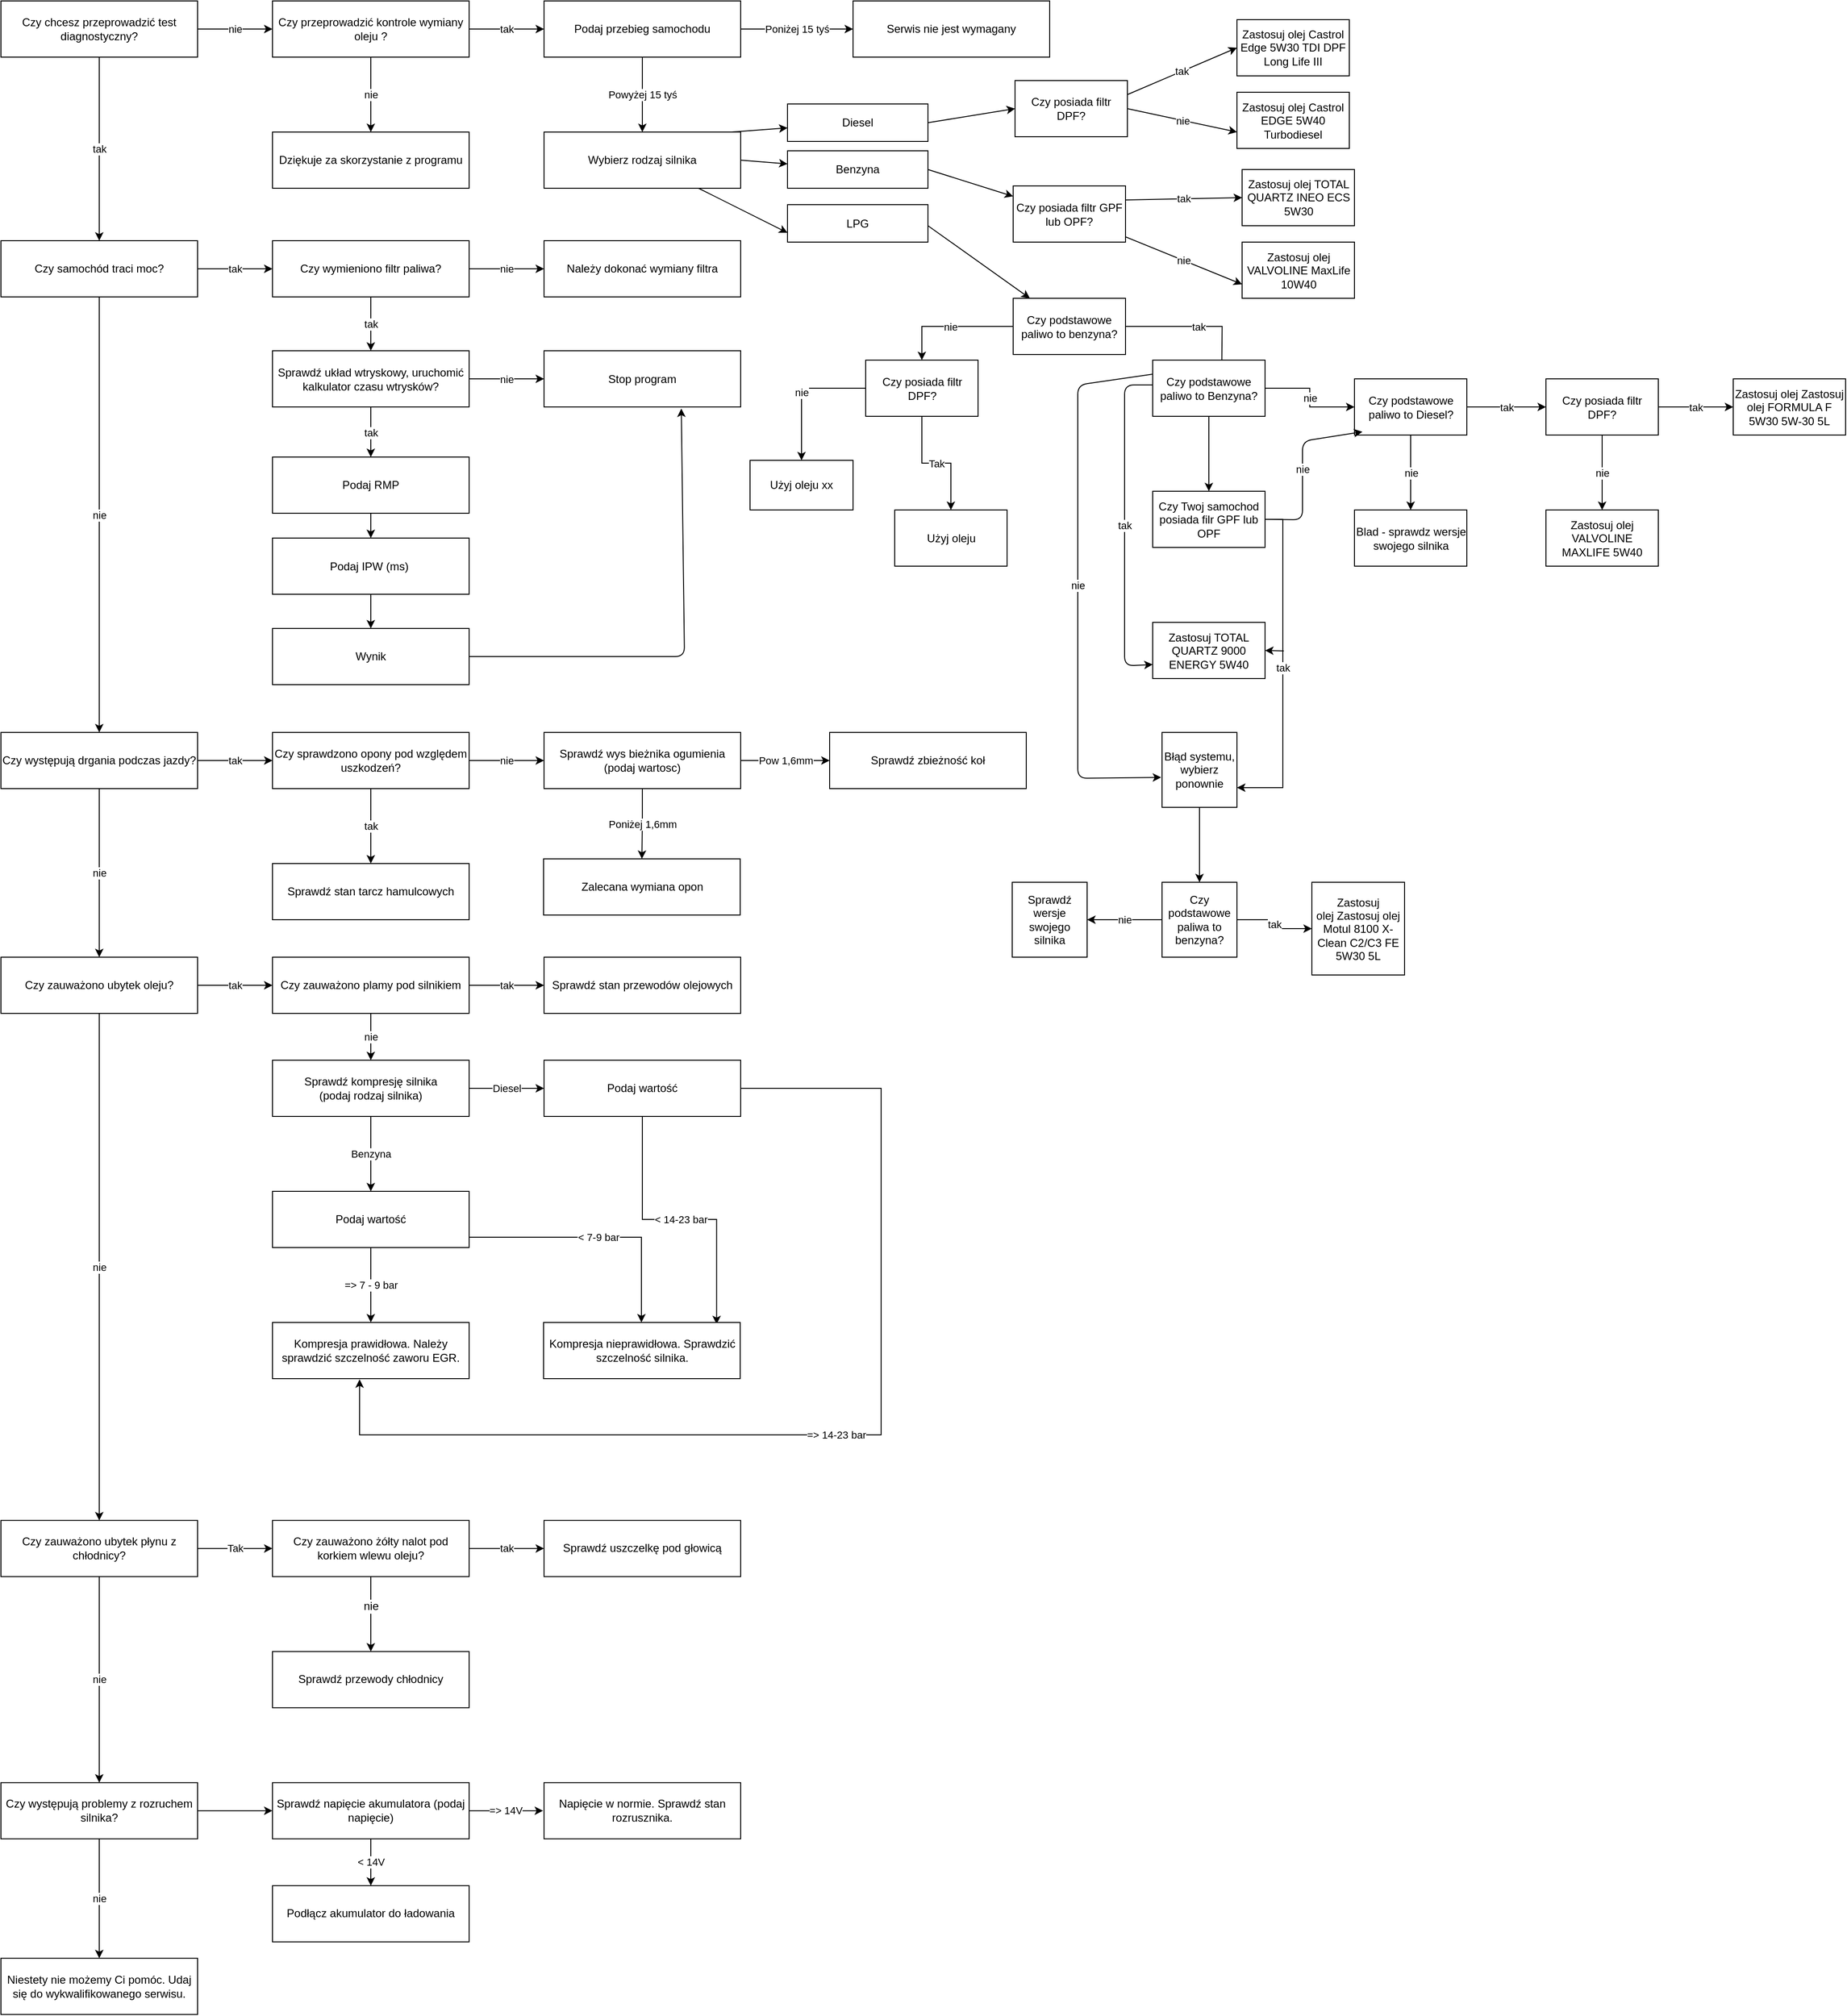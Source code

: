 <mxfile version="10.8.0" type="github"><diagram id="WBon1RvY4XQBwtFLgkG-" name="Page-1"><mxGraphModel dx="3016" dy="2832" grid="1" gridSize="10" guides="1" tooltips="1" connect="1" arrows="1" fold="1" page="1" pageScale="1" pageWidth="827" pageHeight="1169" math="0" shadow="0"><root><mxCell id="0"/><mxCell id="1" parent="0"/><mxCell id="GczL6R97gJoNzZEwzzV0-1" value="nie" style="edgeStyle=orthogonalEdgeStyle;rounded=0;orthogonalLoop=1;jettySize=auto;html=1;" edge="1" parent="1" source="GczL6R97gJoNzZEwzzV0-3" target="GczL6R97gJoNzZEwzzV0-70"><mxGeometry relative="1" as="geometry"/></mxCell><mxCell id="GczL6R97gJoNzZEwzzV0-2" value="tak" style="edgeStyle=orthogonalEdgeStyle;rounded=0;orthogonalLoop=1;jettySize=auto;html=1;" edge="1" parent="1" source="GczL6R97gJoNzZEwzzV0-3" target="GczL6R97gJoNzZEwzzV0-6"><mxGeometry relative="1" as="geometry"/></mxCell><mxCell id="GczL6R97gJoNzZEwzzV0-3" value="Czy chcesz przeprowadzić test diagnostyczny?" style="rounded=0;whiteSpace=wrap;html=1;" vertex="1" parent="1"><mxGeometry x="40" y="40" width="210" height="60" as="geometry"/></mxCell><mxCell id="GczL6R97gJoNzZEwzzV0-4" value="nie" style="edgeStyle=orthogonalEdgeStyle;rounded=0;orthogonalLoop=1;jettySize=auto;html=1;" edge="1" parent="1" source="GczL6R97gJoNzZEwzzV0-6" target="GczL6R97gJoNzZEwzzV0-22"><mxGeometry relative="1" as="geometry"/></mxCell><mxCell id="GczL6R97gJoNzZEwzzV0-5" value="tak" style="edgeStyle=orthogonalEdgeStyle;rounded=0;orthogonalLoop=1;jettySize=auto;html=1;" edge="1" parent="1" source="GczL6R97gJoNzZEwzzV0-6" target="GczL6R97gJoNzZEwzzV0-9"><mxGeometry relative="1" as="geometry"/></mxCell><mxCell id="GczL6R97gJoNzZEwzzV0-6" value="Czy samochód traci moc?" style="rounded=0;whiteSpace=wrap;html=1;" vertex="1" parent="1"><mxGeometry x="40" y="296" width="210" height="60" as="geometry"/></mxCell><mxCell id="GczL6R97gJoNzZEwzzV0-7" value="nie" style="edgeStyle=orthogonalEdgeStyle;rounded=0;orthogonalLoop=1;jettySize=auto;html=1;" edge="1" parent="1" source="GczL6R97gJoNzZEwzzV0-9" target="GczL6R97gJoNzZEwzzV0-19"><mxGeometry relative="1" as="geometry"/></mxCell><mxCell id="GczL6R97gJoNzZEwzzV0-8" value="tak" style="edgeStyle=orthogonalEdgeStyle;rounded=0;orthogonalLoop=1;jettySize=auto;html=1;" edge="1" parent="1" source="GczL6R97gJoNzZEwzzV0-9" target="GczL6R97gJoNzZEwzzV0-12"><mxGeometry relative="1" as="geometry"/></mxCell><mxCell id="GczL6R97gJoNzZEwzzV0-9" value="Czy wymieniono filtr paliwa?" style="rounded=0;whiteSpace=wrap;html=1;" vertex="1" parent="1"><mxGeometry x="330" y="296" width="210" height="60" as="geometry"/></mxCell><mxCell id="GczL6R97gJoNzZEwzzV0-10" value="nie" style="edgeStyle=orthogonalEdgeStyle;rounded=0;orthogonalLoop=1;jettySize=auto;html=1;" edge="1" parent="1" source="GczL6R97gJoNzZEwzzV0-12" target="GczL6R97gJoNzZEwzzV0-18"><mxGeometry relative="1" as="geometry"/></mxCell><mxCell id="GczL6R97gJoNzZEwzzV0-11" value="tak" style="edgeStyle=orthogonalEdgeStyle;rounded=0;orthogonalLoop=1;jettySize=auto;html=1;" edge="1" parent="1" source="GczL6R97gJoNzZEwzzV0-12" target="GczL6R97gJoNzZEwzzV0-14"><mxGeometry relative="1" as="geometry"/></mxCell><mxCell id="GczL6R97gJoNzZEwzzV0-12" value="Sprawdź układ wtryskowy, uruchomić kalkulator czasu wtrysków?" style="rounded=0;whiteSpace=wrap;html=1;" vertex="1" parent="1"><mxGeometry x="330" y="413.5" width="210" height="60" as="geometry"/></mxCell><mxCell id="GczL6R97gJoNzZEwzzV0-13" value="" style="edgeStyle=orthogonalEdgeStyle;rounded=0;orthogonalLoop=1;jettySize=auto;html=1;" edge="1" parent="1" source="GczL6R97gJoNzZEwzzV0-14" target="GczL6R97gJoNzZEwzzV0-16"><mxGeometry relative="1" as="geometry"/></mxCell><mxCell id="GczL6R97gJoNzZEwzzV0-14" value="Podaj RMP" style="rounded=0;whiteSpace=wrap;html=1;" vertex="1" parent="1"><mxGeometry x="330" y="527" width="210" height="60" as="geometry"/></mxCell><mxCell id="GczL6R97gJoNzZEwzzV0-15" value="" style="edgeStyle=orthogonalEdgeStyle;rounded=0;orthogonalLoop=1;jettySize=auto;html=1;" edge="1" parent="1" source="GczL6R97gJoNzZEwzzV0-16" target="GczL6R97gJoNzZEwzzV0-17"><mxGeometry relative="1" as="geometry"/></mxCell><mxCell id="GczL6R97gJoNzZEwzzV0-16" value="Podaj&amp;nbsp;&lt;span&gt;IPW (ms)&amp;nbsp;&lt;/span&gt;" style="rounded=0;whiteSpace=wrap;html=1;" vertex="1" parent="1"><mxGeometry x="330" y="613.5" width="210" height="60" as="geometry"/></mxCell><mxCell id="GczL6R97gJoNzZEwzzV0-17" value="Wynik&lt;br&gt;" style="rounded=0;whiteSpace=wrap;html=1;" vertex="1" parent="1"><mxGeometry x="330" y="710" width="210" height="60" as="geometry"/></mxCell><mxCell id="GczL6R97gJoNzZEwzzV0-18" value="Stop program" style="rounded=0;whiteSpace=wrap;html=1;" vertex="1" parent="1"><mxGeometry x="620" y="413.5" width="210" height="60" as="geometry"/></mxCell><mxCell id="GczL6R97gJoNzZEwzzV0-19" value="Należy dokonać wymiany filtra" style="rounded=0;whiteSpace=wrap;html=1;" vertex="1" parent="1"><mxGeometry x="620" y="296" width="210" height="60" as="geometry"/></mxCell><mxCell id="GczL6R97gJoNzZEwzzV0-20" value="nie" style="edgeStyle=orthogonalEdgeStyle;rounded=0;orthogonalLoop=1;jettySize=auto;html=1;" edge="1" parent="1" source="GczL6R97gJoNzZEwzzV0-22" target="GczL6R97gJoNzZEwzzV0-34"><mxGeometry relative="1" as="geometry"/></mxCell><mxCell id="GczL6R97gJoNzZEwzzV0-21" value="tak" style="edgeStyle=orthogonalEdgeStyle;rounded=0;orthogonalLoop=1;jettySize=auto;html=1;" edge="1" parent="1" source="GczL6R97gJoNzZEwzzV0-22" target="GczL6R97gJoNzZEwzzV0-25"><mxGeometry relative="1" as="geometry"/></mxCell><mxCell id="GczL6R97gJoNzZEwzzV0-22" value="Czy występują drgania podczas jazdy?" style="rounded=0;whiteSpace=wrap;html=1;" vertex="1" parent="1"><mxGeometry x="40" y="821" width="210" height="60" as="geometry"/></mxCell><mxCell id="GczL6R97gJoNzZEwzzV0-23" value="tak" style="edgeStyle=orthogonalEdgeStyle;rounded=0;orthogonalLoop=1;jettySize=auto;html=1;" edge="1" parent="1" source="GczL6R97gJoNzZEwzzV0-25" target="GczL6R97gJoNzZEwzzV0-31"><mxGeometry relative="1" as="geometry"/></mxCell><mxCell id="GczL6R97gJoNzZEwzzV0-24" value="nie" style="edgeStyle=orthogonalEdgeStyle;rounded=0;orthogonalLoop=1;jettySize=auto;html=1;" edge="1" parent="1" source="GczL6R97gJoNzZEwzzV0-25" target="GczL6R97gJoNzZEwzzV0-28"><mxGeometry relative="1" as="geometry"/></mxCell><mxCell id="GczL6R97gJoNzZEwzzV0-25" value="Czy sprawdzono opony pod względem uszkodzeń?" style="rounded=0;whiteSpace=wrap;html=1;" vertex="1" parent="1"><mxGeometry x="330" y="821" width="210" height="60" as="geometry"/></mxCell><mxCell id="GczL6R97gJoNzZEwzzV0-26" value="Poniżej 1,6mm" style="edgeStyle=orthogonalEdgeStyle;rounded=0;orthogonalLoop=1;jettySize=auto;html=1;" edge="1" parent="1" source="GczL6R97gJoNzZEwzzV0-28" target="GczL6R97gJoNzZEwzzV0-30"><mxGeometry relative="1" as="geometry"/></mxCell><mxCell id="GczL6R97gJoNzZEwzzV0-27" value="Pow 1,6mm" style="edgeStyle=orthogonalEdgeStyle;rounded=0;orthogonalLoop=1;jettySize=auto;html=1;" edge="1" parent="1" source="GczL6R97gJoNzZEwzzV0-28" target="GczL6R97gJoNzZEwzzV0-29"><mxGeometry relative="1" as="geometry"/></mxCell><mxCell id="GczL6R97gJoNzZEwzzV0-28" value="Sprawdź wys bieżnika ogumienia (podaj wartosc)" style="rounded=0;whiteSpace=wrap;html=1;" vertex="1" parent="1"><mxGeometry x="620" y="821" width="210" height="60" as="geometry"/></mxCell><mxCell id="GczL6R97gJoNzZEwzzV0-29" value="Sprawdź zbieżność koł" style="rounded=0;whiteSpace=wrap;html=1;" vertex="1" parent="1"><mxGeometry x="925" y="821" width="210" height="60" as="geometry"/></mxCell><mxCell id="GczL6R97gJoNzZEwzzV0-30" value="Zalecana wymiana opon" style="rounded=0;whiteSpace=wrap;html=1;" vertex="1" parent="1"><mxGeometry x="619.5" y="956" width="210" height="60" as="geometry"/></mxCell><mxCell id="GczL6R97gJoNzZEwzzV0-31" value="Sprawdź stan tarcz hamulcowych" style="rounded=0;whiteSpace=wrap;html=1;" vertex="1" parent="1"><mxGeometry x="330" y="961" width="210" height="60" as="geometry"/></mxCell><mxCell id="GczL6R97gJoNzZEwzzV0-32" value="nie" style="edgeStyle=orthogonalEdgeStyle;rounded=0;orthogonalLoop=1;jettySize=auto;html=1;" edge="1" parent="1" source="GczL6R97gJoNzZEwzzV0-34" target="GczL6R97gJoNzZEwzzV0-52"><mxGeometry relative="1" as="geometry"/></mxCell><mxCell id="GczL6R97gJoNzZEwzzV0-33" value="tak" style="edgeStyle=orthogonalEdgeStyle;rounded=0;orthogonalLoop=1;jettySize=auto;html=1;" edge="1" parent="1" source="GczL6R97gJoNzZEwzzV0-34" target="GczL6R97gJoNzZEwzzV0-37"><mxGeometry relative="1" as="geometry"/></mxCell><mxCell id="GczL6R97gJoNzZEwzzV0-34" value="Czy zauważono ubytek oleju?" style="rounded=0;whiteSpace=wrap;html=1;" vertex="1" parent="1"><mxGeometry x="40" y="1061" width="210" height="60" as="geometry"/></mxCell><mxCell id="GczL6R97gJoNzZEwzzV0-35" value="tak" style="edgeStyle=orthogonalEdgeStyle;rounded=0;orthogonalLoop=1;jettySize=auto;html=1;" edge="1" parent="1" source="GczL6R97gJoNzZEwzzV0-37" target="GczL6R97gJoNzZEwzzV0-49"><mxGeometry relative="1" as="geometry"/></mxCell><mxCell id="GczL6R97gJoNzZEwzzV0-36" value="nie" style="edgeStyle=orthogonalEdgeStyle;rounded=0;orthogonalLoop=1;jettySize=auto;html=1;" edge="1" parent="1" source="GczL6R97gJoNzZEwzzV0-37" target="GczL6R97gJoNzZEwzzV0-40"><mxGeometry relative="1" as="geometry"/></mxCell><mxCell id="GczL6R97gJoNzZEwzzV0-37" value="Czy zauważono plamy pod silnikiem" style="rounded=0;whiteSpace=wrap;html=1;" vertex="1" parent="1"><mxGeometry x="330" y="1061" width="210" height="60" as="geometry"/></mxCell><mxCell id="GczL6R97gJoNzZEwzzV0-38" value="Benzyna" style="edgeStyle=orthogonalEdgeStyle;rounded=0;orthogonalLoop=1;jettySize=auto;html=1;" edge="1" parent="1" source="GczL6R97gJoNzZEwzzV0-40" target="GczL6R97gJoNzZEwzzV0-46"><mxGeometry relative="1" as="geometry"/></mxCell><mxCell id="GczL6R97gJoNzZEwzzV0-39" value="Diesel" style="edgeStyle=orthogonalEdgeStyle;rounded=0;orthogonalLoop=1;jettySize=auto;html=1;" edge="1" parent="1" source="GczL6R97gJoNzZEwzzV0-40" target="GczL6R97gJoNzZEwzzV0-43"><mxGeometry relative="1" as="geometry"/></mxCell><mxCell id="GczL6R97gJoNzZEwzzV0-40" value="Sprawdź kompresję silnika&lt;br&gt;(podaj rodzaj silnika)&lt;br&gt;" style="rounded=0;whiteSpace=wrap;html=1;" vertex="1" parent="1"><mxGeometry x="330" y="1171" width="210" height="60" as="geometry"/></mxCell><mxCell id="GczL6R97gJoNzZEwzzV0-41" value="=&amp;gt; 14-23 bar" style="edgeStyle=orthogonalEdgeStyle;rounded=0;orthogonalLoop=1;jettySize=auto;html=1;entryX=0.443;entryY=1.012;entryDx=0;entryDy=0;entryPerimeter=0;" edge="1" parent="1" source="GczL6R97gJoNzZEwzzV0-43" target="GczL6R97gJoNzZEwzzV0-48"><mxGeometry relative="1" as="geometry"><mxPoint x="410" y="1571" as="targetPoint"/><Array as="points"><mxPoint x="980" y="1201"/><mxPoint x="980" y="1571"/><mxPoint x="423" y="1571"/></Array></mxGeometry></mxCell><mxCell id="GczL6R97gJoNzZEwzzV0-42" value="&amp;lt; 14-23 bar" style="edgeStyle=orthogonalEdgeStyle;rounded=0;orthogonalLoop=1;jettySize=auto;html=1;entryX=0.88;entryY=0.031;entryDx=0;entryDy=0;entryPerimeter=0;" edge="1" parent="1" source="GczL6R97gJoNzZEwzzV0-43" target="GczL6R97gJoNzZEwzzV0-47"><mxGeometry relative="1" as="geometry"><mxPoint x="725" y="1310" as="targetPoint"/></mxGeometry></mxCell><mxCell id="GczL6R97gJoNzZEwzzV0-43" value="Podaj wartość" style="rounded=0;whiteSpace=wrap;html=1;" vertex="1" parent="1"><mxGeometry x="620" y="1171" width="210" height="60" as="geometry"/></mxCell><mxCell id="GczL6R97gJoNzZEwzzV0-44" value="=&amp;gt; 7 - 9 bar" style="edgeStyle=orthogonalEdgeStyle;rounded=0;orthogonalLoop=1;jettySize=auto;html=1;" edge="1" parent="1" source="GczL6R97gJoNzZEwzzV0-46" target="GczL6R97gJoNzZEwzzV0-48"><mxGeometry relative="1" as="geometry"/></mxCell><mxCell id="GczL6R97gJoNzZEwzzV0-45" value="&amp;lt; 7-9 bar" style="edgeStyle=orthogonalEdgeStyle;rounded=0;orthogonalLoop=1;jettySize=auto;html=1;" edge="1" parent="1" source="GczL6R97gJoNzZEwzzV0-46" target="GczL6R97gJoNzZEwzzV0-47"><mxGeometry relative="1" as="geometry"><Array as="points"><mxPoint x="724" y="1360"/></Array></mxGeometry></mxCell><mxCell id="GczL6R97gJoNzZEwzzV0-46" value="Podaj wartość" style="rounded=0;whiteSpace=wrap;html=1;" vertex="1" parent="1"><mxGeometry x="330" y="1311" width="210" height="60" as="geometry"/></mxCell><mxCell id="GczL6R97gJoNzZEwzzV0-47" value="Kompresja nieprawidłowa. Sprawdzić szczelność silnika." style="rounded=0;whiteSpace=wrap;html=1;" vertex="1" parent="1"><mxGeometry x="619.5" y="1451" width="210" height="60" as="geometry"/></mxCell><mxCell id="GczL6R97gJoNzZEwzzV0-48" value="Kompresja prawidłowa. Należy sprawdzić szczelność zaworu EGR." style="rounded=0;whiteSpace=wrap;html=1;" vertex="1" parent="1"><mxGeometry x="330" y="1451" width="210" height="60" as="geometry"/></mxCell><mxCell id="GczL6R97gJoNzZEwzzV0-49" value="Sprawdź stan przewodów olejowych" style="rounded=0;whiteSpace=wrap;html=1;" vertex="1" parent="1"><mxGeometry x="620" y="1061" width="210" height="60" as="geometry"/></mxCell><mxCell id="GczL6R97gJoNzZEwzzV0-50" value="nie" style="edgeStyle=orthogonalEdgeStyle;rounded=0;orthogonalLoop=1;jettySize=auto;html=1;" edge="1" parent="1" source="GczL6R97gJoNzZEwzzV0-52" target="GczL6R97gJoNzZEwzzV0-61"><mxGeometry relative="1" as="geometry"/></mxCell><mxCell id="GczL6R97gJoNzZEwzzV0-51" value="Tak" style="edgeStyle=orthogonalEdgeStyle;rounded=0;orthogonalLoop=1;jettySize=auto;html=1;" edge="1" parent="1" source="GczL6R97gJoNzZEwzzV0-52" target="GczL6R97gJoNzZEwzzV0-56"><mxGeometry relative="1" as="geometry"/></mxCell><mxCell id="GczL6R97gJoNzZEwzzV0-52" value="Czy zauważono ubytek płynu z chłodnicy?" style="rounded=0;whiteSpace=wrap;html=1;" vertex="1" parent="1"><mxGeometry x="40" y="1662.353" width="210" height="60" as="geometry"/></mxCell><mxCell id="GczL6R97gJoNzZEwzzV0-53" value="tak" style="edgeStyle=orthogonalEdgeStyle;rounded=0;orthogonalLoop=1;jettySize=auto;html=1;" edge="1" parent="1" source="GczL6R97gJoNzZEwzzV0-56" target="GczL6R97gJoNzZEwzzV0-58"><mxGeometry relative="1" as="geometry"/></mxCell><mxCell id="GczL6R97gJoNzZEwzzV0-54" value="" style="edgeStyle=orthogonalEdgeStyle;rounded=0;orthogonalLoop=1;jettySize=auto;html=1;" edge="1" parent="1" source="GczL6R97gJoNzZEwzzV0-56" target="GczL6R97gJoNzZEwzzV0-57"><mxGeometry relative="1" as="geometry"/></mxCell><mxCell id="GczL6R97gJoNzZEwzzV0-55" value="nie" style="text;html=1;resizable=0;points=[];align=center;verticalAlign=middle;labelBackgroundColor=#ffffff;" vertex="1" connectable="0" parent="GczL6R97gJoNzZEwzzV0-54"><mxGeometry x="-0.224" relative="1" as="geometry"><mxPoint as="offset"/></mxGeometry></mxCell><mxCell id="GczL6R97gJoNzZEwzzV0-56" value="Czy zauważono żółty nalot pod korkiem wlewu oleju?" style="rounded=0;whiteSpace=wrap;html=1;" vertex="1" parent="1"><mxGeometry x="330" y="1662.353" width="210" height="60" as="geometry"/></mxCell><mxCell id="GczL6R97gJoNzZEwzzV0-57" value="Sprawdź przewody chłodnicy" style="rounded=0;whiteSpace=wrap;html=1;" vertex="1" parent="1"><mxGeometry x="330" y="1802.353" width="210" height="60" as="geometry"/></mxCell><mxCell id="GczL6R97gJoNzZEwzzV0-58" value="Sprawdź uszczelkę pod głowicą" style="rounded=0;whiteSpace=wrap;html=1;" vertex="1" parent="1"><mxGeometry x="620" y="1662.353" width="210" height="60" as="geometry"/></mxCell><mxCell id="GczL6R97gJoNzZEwzzV0-59" value="nie" style="edgeStyle=orthogonalEdgeStyle;rounded=0;orthogonalLoop=1;jettySize=auto;html=1;" edge="1" parent="1" source="GczL6R97gJoNzZEwzzV0-61" target="GczL6R97gJoNzZEwzzV0-67"><mxGeometry relative="1" as="geometry"/></mxCell><mxCell id="GczL6R97gJoNzZEwzzV0-60" value="" style="edgeStyle=orthogonalEdgeStyle;rounded=0;orthogonalLoop=1;jettySize=auto;html=1;" edge="1" parent="1" source="GczL6R97gJoNzZEwzzV0-61" target="GczL6R97gJoNzZEwzzV0-64"><mxGeometry relative="1" as="geometry"/></mxCell><mxCell id="GczL6R97gJoNzZEwzzV0-61" value="Czy występują problemy z rozruchem silnika?" style="rounded=0;whiteSpace=wrap;html=1;" vertex="1" parent="1"><mxGeometry x="40" y="1942.353" width="210" height="60" as="geometry"/></mxCell><mxCell id="GczL6R97gJoNzZEwzzV0-62" value="=&amp;gt; 14V" style="edgeStyle=orthogonalEdgeStyle;rounded=0;orthogonalLoop=1;jettySize=auto;html=1;" edge="1" parent="1"><mxGeometry relative="1" as="geometry"><mxPoint x="539" y="1972.353" as="sourcePoint"/><mxPoint x="619" y="1972.353" as="targetPoint"/></mxGeometry></mxCell><mxCell id="GczL6R97gJoNzZEwzzV0-63" value="&amp;lt; 14V" style="edgeStyle=orthogonalEdgeStyle;rounded=0;orthogonalLoop=1;jettySize=auto;html=1;" edge="1" parent="1" source="GczL6R97gJoNzZEwzzV0-64" target="GczL6R97gJoNzZEwzzV0-65"><mxGeometry relative="1" as="geometry"/></mxCell><mxCell id="GczL6R97gJoNzZEwzzV0-64" value="Sprawdź napięcie akumulatora (podaj napięcie)" style="rounded=0;whiteSpace=wrap;html=1;" vertex="1" parent="1"><mxGeometry x="330" y="1942.353" width="210" height="60" as="geometry"/></mxCell><mxCell id="GczL6R97gJoNzZEwzzV0-65" value="Podłącz akumulator do ładowania" style="rounded=0;whiteSpace=wrap;html=1;" vertex="1" parent="1"><mxGeometry x="330" y="2052.353" width="210" height="60" as="geometry"/></mxCell><mxCell id="GczL6R97gJoNzZEwzzV0-66" value="Napięcie w normie. Sprawdź stan rozrusznika." style="rounded=0;whiteSpace=wrap;html=1;" vertex="1" parent="1"><mxGeometry x="620" y="1942.353" width="210" height="60" as="geometry"/></mxCell><mxCell id="GczL6R97gJoNzZEwzzV0-67" value="Niestety nie możemy Ci pomóc. Udaj się do wykwalifikowanego serwisu." style="rounded=0;whiteSpace=wrap;html=1;" vertex="1" parent="1"><mxGeometry x="40" y="2129.853" width="210" height="60" as="geometry"/></mxCell><mxCell id="GczL6R97gJoNzZEwzzV0-68" value="nie" style="edgeStyle=orthogonalEdgeStyle;rounded=0;orthogonalLoop=1;jettySize=auto;html=1;" edge="1" parent="1" source="GczL6R97gJoNzZEwzzV0-70" target="GczL6R97gJoNzZEwzzV0-76"><mxGeometry relative="1" as="geometry"/></mxCell><mxCell id="GczL6R97gJoNzZEwzzV0-69" value="tak" style="edgeStyle=orthogonalEdgeStyle;rounded=0;orthogonalLoop=1;jettySize=auto;html=1;" edge="1" parent="1" source="GczL6R97gJoNzZEwzzV0-70" target="GczL6R97gJoNzZEwzzV0-73"><mxGeometry relative="1" as="geometry"/></mxCell><mxCell id="GczL6R97gJoNzZEwzzV0-70" value="Czy przeprowadzić kontrole wymiany oleju ?" style="rounded=0;whiteSpace=wrap;html=1;" vertex="1" parent="1"><mxGeometry x="330" y="40" width="210" height="60" as="geometry"/></mxCell><mxCell id="GczL6R97gJoNzZEwzzV0-71" value="Poniżej 15 tyś" style="edgeStyle=orthogonalEdgeStyle;rounded=0;orthogonalLoop=1;jettySize=auto;html=1;" edge="1" parent="1" source="GczL6R97gJoNzZEwzzV0-73" target="GczL6R97gJoNzZEwzzV0-75"><mxGeometry relative="1" as="geometry"/></mxCell><mxCell id="GczL6R97gJoNzZEwzzV0-72" value="Powyżej 15 tyś" style="edgeStyle=orthogonalEdgeStyle;rounded=0;orthogonalLoop=1;jettySize=auto;html=1;" edge="1" parent="1" source="GczL6R97gJoNzZEwzzV0-73" target="GczL6R97gJoNzZEwzzV0-74"><mxGeometry relative="1" as="geometry"/></mxCell><mxCell id="GczL6R97gJoNzZEwzzV0-73" value="Podaj przebieg samochodu&lt;br&gt;" style="rounded=0;whiteSpace=wrap;html=1;" vertex="1" parent="1"><mxGeometry x="620" y="40" width="210" height="60" as="geometry"/></mxCell><mxCell id="GczL6R97gJoNzZEwzzV0-74" value="Wybierz rodzaj silnika&lt;br&gt;" style="rounded=0;whiteSpace=wrap;html=1;" vertex="1" parent="1"><mxGeometry x="620" y="180" width="210" height="60" as="geometry"/></mxCell><mxCell id="GczL6R97gJoNzZEwzzV0-75" value="Serwis nie jest wymagany&lt;br&gt;" style="rounded=0;whiteSpace=wrap;html=1;" vertex="1" parent="1"><mxGeometry x="950" y="40" width="210" height="60" as="geometry"/></mxCell><mxCell id="GczL6R97gJoNzZEwzzV0-76" value="Dziękuje za skorzystanie z programu" style="rounded=0;whiteSpace=wrap;html=1;" vertex="1" parent="1"><mxGeometry x="330" y="180" width="210" height="60" as="geometry"/></mxCell><mxCell id="GczL6R97gJoNzZEwzzV0-77" value="Diesel" style="rounded=0;whiteSpace=wrap;html=1;" vertex="1" parent="1"><mxGeometry x="880" y="150" width="150" height="40" as="geometry"/></mxCell><mxCell id="GczL6R97gJoNzZEwzzV0-78" value="Benzyna" style="rounded=0;whiteSpace=wrap;html=1;" vertex="1" parent="1"><mxGeometry x="880" y="200" width="150" height="40" as="geometry"/></mxCell><mxCell id="GczL6R97gJoNzZEwzzV0-79" value="LPG" style="rounded=0;whiteSpace=wrap;html=1;" vertex="1" parent="1"><mxGeometry x="880" y="257.5" width="150" height="40" as="geometry"/></mxCell><mxCell id="GczL6R97gJoNzZEwzzV0-80" value="Czy posiada filtr DPF?" style="rounded=0;whiteSpace=wrap;html=1;" vertex="1" parent="1"><mxGeometry x="1123" y="125" width="120" height="60" as="geometry"/></mxCell><mxCell id="GczL6R97gJoNzZEwzzV0-81" value="" style="endArrow=classic;html=1;" edge="1" parent="1" target="GczL6R97gJoNzZEwzzV0-92"><mxGeometry width="50" height="50" relative="1" as="geometry"><mxPoint x="1030" y="280" as="sourcePoint"/><mxPoint x="1080" y="350" as="targetPoint"/></mxGeometry></mxCell><mxCell id="GczL6R97gJoNzZEwzzV0-82" value="" style="endArrow=classic;html=1;exitX=1;exitY=0.5;exitDx=0;exitDy=0;" edge="1" parent="1" source="GczL6R97gJoNzZEwzzV0-78" target="GczL6R97gJoNzZEwzzV0-89"><mxGeometry width="50" height="50" relative="1" as="geometry"><mxPoint x="1090" y="340" as="sourcePoint"/><mxPoint x="1140" y="290" as="targetPoint"/></mxGeometry></mxCell><mxCell id="GczL6R97gJoNzZEwzzV0-83" value="" style="endArrow=classic;html=1;exitX=1;exitY=0.5;exitDx=0;exitDy=0;entryX=0;entryY=0.5;entryDx=0;entryDy=0;" edge="1" parent="1" source="GczL6R97gJoNzZEwzzV0-77" target="GczL6R97gJoNzZEwzzV0-80"><mxGeometry width="50" height="50" relative="1" as="geometry"><mxPoint x="1070" y="400" as="sourcePoint"/><mxPoint x="1120" y="350" as="targetPoint"/></mxGeometry></mxCell><mxCell id="GczL6R97gJoNzZEwzzV0-84" value="" style="endArrow=classic;html=1;entryX=0;entryY=0.75;entryDx=0;entryDy=0;" edge="1" parent="1" source="GczL6R97gJoNzZEwzzV0-74" target="GczL6R97gJoNzZEwzzV0-79"><mxGeometry width="50" height="50" relative="1" as="geometry"><mxPoint x="790" y="320" as="sourcePoint"/><mxPoint x="840" y="270" as="targetPoint"/></mxGeometry></mxCell><mxCell id="GczL6R97gJoNzZEwzzV0-85" value="" style="endArrow=classic;html=1;" edge="1" parent="1" target="GczL6R97gJoNzZEwzzV0-77"><mxGeometry width="50" height="50" relative="1" as="geometry"><mxPoint x="820" y="180" as="sourcePoint"/><mxPoint x="870" y="130" as="targetPoint"/></mxGeometry></mxCell><mxCell id="GczL6R97gJoNzZEwzzV0-86" value="" style="endArrow=classic;html=1;exitX=1;exitY=0.5;exitDx=0;exitDy=0;" edge="1" parent="1" source="GczL6R97gJoNzZEwzzV0-74" target="GczL6R97gJoNzZEwzzV0-78"><mxGeometry width="50" height="50" relative="1" as="geometry"><mxPoint x="780" y="360" as="sourcePoint"/><mxPoint x="830" y="310" as="targetPoint"/></mxGeometry></mxCell><mxCell id="GczL6R97gJoNzZEwzzV0-87" value="tak" style="endArrow=classic;html=1;exitX=1;exitY=0.25;exitDx=0;exitDy=0;entryX=0;entryY=0.5;entryDx=0;entryDy=0;" edge="1" parent="1" source="GczL6R97gJoNzZEwzzV0-80" target="GczL6R97gJoNzZEwzzV0-88"><mxGeometry width="50" height="50" relative="1" as="geometry"><mxPoint x="1240" y="220" as="sourcePoint"/><mxPoint x="1330" y="160" as="targetPoint"/></mxGeometry></mxCell><mxCell id="GczL6R97gJoNzZEwzzV0-88" value="Zastosuj olej Castrol Edge 5W30 TDI DPF Long Life III" style="rounded=0;whiteSpace=wrap;html=1;" vertex="1" parent="1"><mxGeometry x="1360" y="60" width="120" height="60" as="geometry"/></mxCell><mxCell id="GczL6R97gJoNzZEwzzV0-89" value="Czy posiada filtr GPF lub OPF?" style="rounded=0;whiteSpace=wrap;html=1;" vertex="1" parent="1"><mxGeometry x="1121" y="237.5" width="120" height="60" as="geometry"/></mxCell><mxCell id="GczL6R97gJoNzZEwzzV0-90" value="tak" style="edgeStyle=orthogonalEdgeStyle;rounded=0;orthogonalLoop=1;jettySize=auto;html=1;" edge="1" parent="1" source="GczL6R97gJoNzZEwzzV0-92"><mxGeometry relative="1" as="geometry"><mxPoint x="1343.69" y="440" as="targetPoint"/></mxGeometry></mxCell><mxCell id="GczL6R97gJoNzZEwzzV0-91" value="nie" style="edgeStyle=orthogonalEdgeStyle;rounded=0;orthogonalLoop=1;jettySize=auto;html=1;entryX=0.5;entryY=0;entryDx=0;entryDy=0;" edge="1" parent="1" source="GczL6R97gJoNzZEwzzV0-92" target="GczL6R97gJoNzZEwzzV0-95"><mxGeometry relative="1" as="geometry"><mxPoint x="1040" y="430" as="targetPoint"/></mxGeometry></mxCell><mxCell id="GczL6R97gJoNzZEwzzV0-92" value="Czy podstawowe paliwo to benzyna?" style="rounded=0;whiteSpace=wrap;html=1;" vertex="1" parent="1"><mxGeometry x="1121" y="357.5" width="120" height="60" as="geometry"/></mxCell><mxCell id="GczL6R97gJoNzZEwzzV0-93" value="nie" style="edgeStyle=orthogonalEdgeStyle;rounded=0;orthogonalLoop=1;jettySize=auto;html=1;" edge="1" parent="1" source="GczL6R97gJoNzZEwzzV0-95" target="GczL6R97gJoNzZEwzzV0-97"><mxGeometry relative="1" as="geometry"/></mxCell><mxCell id="GczL6R97gJoNzZEwzzV0-94" value="Tak" style="edgeStyle=orthogonalEdgeStyle;rounded=0;orthogonalLoop=1;jettySize=auto;html=1;" edge="1" parent="1" source="GczL6R97gJoNzZEwzzV0-95" target="GczL6R97gJoNzZEwzzV0-96"><mxGeometry relative="1" as="geometry"/></mxCell><mxCell id="GczL6R97gJoNzZEwzzV0-95" value="Czy posiada filtr DPF?" style="rounded=0;whiteSpace=wrap;html=1;" vertex="1" parent="1"><mxGeometry x="963.5" y="423.5" width="120" height="60" as="geometry"/></mxCell><mxCell id="GczL6R97gJoNzZEwzzV0-96" value="Użyj oleju" style="rounded=0;whiteSpace=wrap;html=1;" vertex="1" parent="1"><mxGeometry x="994.5" y="583.5" width="120" height="60" as="geometry"/></mxCell><mxCell id="GczL6R97gJoNzZEwzzV0-97" value="Użyj oleju xx" style="rounded=0;whiteSpace=wrap;html=1;" vertex="1" parent="1"><mxGeometry x="840" y="530.5" width="110" height="53" as="geometry"/></mxCell><mxCell id="GczL6R97gJoNzZEwzzV0-98" value="nie" style="endArrow=classic;html=1;exitX=1;exitY=0.5;exitDx=0;exitDy=0;" edge="1" parent="1" source="GczL6R97gJoNzZEwzzV0-80"><mxGeometry width="50" height="50" relative="1" as="geometry"><mxPoint x="1310" y="200" as="sourcePoint"/><mxPoint x="1360" y="180" as="targetPoint"/></mxGeometry></mxCell><mxCell id="GczL6R97gJoNzZEwzzV0-99" value="Zastosuj olej Castrol EDGE 5W40 Turbodiesel" style="rounded=0;whiteSpace=wrap;html=1;" vertex="1" parent="1"><mxGeometry x="1360" y="137.5" width="120" height="60" as="geometry"/></mxCell><mxCell id="GczL6R97gJoNzZEwzzV0-100" value="tak" style="endArrow=classic;html=1;exitX=1;exitY=0.25;exitDx=0;exitDy=0;entryX=0;entryY=0.5;entryDx=0;entryDy=0;" edge="1" parent="1" source="GczL6R97gJoNzZEwzzV0-89" target="GczL6R97gJoNzZEwzzV0-101"><mxGeometry width="50" height="50" relative="1" as="geometry"><mxPoint x="1248.5" y="300.276" as="sourcePoint"/><mxPoint x="1335.5" y="320" as="targetPoint"/></mxGeometry></mxCell><mxCell id="GczL6R97gJoNzZEwzzV0-101" value="Zastosuj olej TOTAL QUARTZ INEO ECS 5W30" style="rounded=0;whiteSpace=wrap;html=1;" vertex="1" parent="1"><mxGeometry x="1365.5" y="220" width="120" height="60" as="geometry"/></mxCell><mxCell id="GczL6R97gJoNzZEwzzV0-102" value="Zastosuj olej VALVOLINE MaxLife 10W40" style="rounded=0;whiteSpace=wrap;html=1;" vertex="1" parent="1"><mxGeometry x="1365.5" y="297.5" width="120" height="60" as="geometry"/></mxCell><mxCell id="GczL6R97gJoNzZEwzzV0-103" value="nie" style="endArrow=classic;html=1;entryX=0;entryY=0.75;entryDx=0;entryDy=0;" edge="1" parent="1" source="GczL6R97gJoNzZEwzzV0-89" target="GczL6R97gJoNzZEwzzV0-102"><mxGeometry width="50" height="50" relative="1" as="geometry"><mxPoint x="1270" y="380" as="sourcePoint"/><mxPoint x="1360" y="340" as="targetPoint"/></mxGeometry></mxCell><mxCell id="GczL6R97gJoNzZEwzzV0-104" value="nie" style="edgeStyle=orthogonalEdgeStyle;rounded=0;orthogonalLoop=1;jettySize=auto;html=1;" edge="1" parent="1" source="GczL6R97gJoNzZEwzzV0-105" target="GczL6R97gJoNzZEwzzV0-106"><mxGeometry relative="1" as="geometry"/></mxCell><mxCell id="GczL6R97gJoNzZEwzzV0-109" value="" style="edgeStyle=orthogonalEdgeStyle;rounded=0;orthogonalLoop=1;jettySize=auto;html=1;" edge="1" parent="1" source="GczL6R97gJoNzZEwzzV0-105" target="GczL6R97gJoNzZEwzzV0-108"><mxGeometry relative="1" as="geometry"/></mxCell><mxCell id="GczL6R97gJoNzZEwzzV0-105" value="Czy podstawowe paliwo to Benzyna?" style="rounded=0;whiteSpace=wrap;html=1;" vertex="1" parent="1"><mxGeometry x="1270" y="423.5" width="120" height="60" as="geometry"/></mxCell><mxCell id="GczL6R97gJoNzZEwzzV0-111" value="tak" style="edgeStyle=orthogonalEdgeStyle;rounded=0;orthogonalLoop=1;jettySize=auto;html=1;" edge="1" parent="1" source="GczL6R97gJoNzZEwzzV0-108"><mxGeometry relative="1" as="geometry"><mxPoint x="1360" y="880" as="targetPoint"/><Array as="points"><mxPoint x="1409" y="594"/><mxPoint x="1409" y="880"/></Array></mxGeometry></mxCell><mxCell id="GczL6R97gJoNzZEwzzV0-108" value="Czy Twoj samochod posiada filr GPF lub OPF" style="rounded=0;whiteSpace=wrap;html=1;" vertex="1" parent="1"><mxGeometry x="1270" y="563.5" width="120" height="60" as="geometry"/></mxCell><mxCell id="GczL6R97gJoNzZEwzzV0-110" value="Zastosuj TOTAL QUARTZ 9000 ENERGY 5W40" style="rounded=0;whiteSpace=wrap;html=1;" vertex="1" parent="1"><mxGeometry x="1270" y="703.5" width="120" height="60" as="geometry"/></mxCell><mxCell id="GczL6R97gJoNzZEwzzV0-120" value="tak" style="edgeStyle=orthogonalEdgeStyle;rounded=0;orthogonalLoop=1;jettySize=auto;html=1;" edge="1" parent="1" source="GczL6R97gJoNzZEwzzV0-106" target="GczL6R97gJoNzZEwzzV0-119"><mxGeometry relative="1" as="geometry"/></mxCell><mxCell id="GczL6R97gJoNzZEwzzV0-122" value="nie" style="edgeStyle=orthogonalEdgeStyle;rounded=0;orthogonalLoop=1;jettySize=auto;html=1;" edge="1" parent="1" source="GczL6R97gJoNzZEwzzV0-106" target="GczL6R97gJoNzZEwzzV0-121"><mxGeometry relative="1" as="geometry"/></mxCell><mxCell id="GczL6R97gJoNzZEwzzV0-106" value="Czy podstawowe paliwo to Diesel?" style="rounded=0;whiteSpace=wrap;html=1;" vertex="1" parent="1"><mxGeometry x="1485.5" y="443.5" width="120" height="60" as="geometry"/></mxCell><mxCell id="GczL6R97gJoNzZEwzzV0-121" value="Blad - sprawdz wersje swojego silnika" style="rounded=0;whiteSpace=wrap;html=1;" vertex="1" parent="1"><mxGeometry x="1485.5" y="583.5" width="120" height="60" as="geometry"/></mxCell><mxCell id="GczL6R97gJoNzZEwzzV0-125" value="tak" style="edgeStyle=orthogonalEdgeStyle;rounded=0;orthogonalLoop=1;jettySize=auto;html=1;" edge="1" parent="1" source="GczL6R97gJoNzZEwzzV0-119" target="GczL6R97gJoNzZEwzzV0-124"><mxGeometry relative="1" as="geometry"/></mxCell><mxCell id="GczL6R97gJoNzZEwzzV0-127" value="nie" style="edgeStyle=orthogonalEdgeStyle;rounded=0;orthogonalLoop=1;jettySize=auto;html=1;" edge="1" parent="1" source="GczL6R97gJoNzZEwzzV0-119" target="GczL6R97gJoNzZEwzzV0-126"><mxGeometry relative="1" as="geometry"/></mxCell><mxCell id="GczL6R97gJoNzZEwzzV0-119" value="Czy posiada filtr DPF?" style="rounded=0;whiteSpace=wrap;html=1;" vertex="1" parent="1"><mxGeometry x="1690" y="443.5" width="120" height="60" as="geometry"/></mxCell><mxCell id="GczL6R97gJoNzZEwzzV0-126" value="Zastosuj olej VALVOLINE MAXLIFE 5W40" style="rounded=0;whiteSpace=wrap;html=1;" vertex="1" parent="1"><mxGeometry x="1690" y="583.5" width="120" height="60" as="geometry"/></mxCell><mxCell id="GczL6R97gJoNzZEwzzV0-124" value="Zastosuj olej&amp;nbsp;Zastosuj olej FORMULA F 5W30 5W-30 5L" style="rounded=0;whiteSpace=wrap;html=1;" vertex="1" parent="1"><mxGeometry x="1890" y="443.5" width="120" height="60" as="geometry"/></mxCell><mxCell id="GczL6R97gJoNzZEwzzV0-107" value="" style="endArrow=classic;html=1;exitX=1;exitY=0.5;exitDx=0;exitDy=0;entryX=0.698;entryY=1.029;entryDx=0;entryDy=0;entryPerimeter=0;" edge="1" parent="1" source="GczL6R97gJoNzZEwzzV0-17" target="GczL6R97gJoNzZEwzzV0-18"><mxGeometry width="50" height="50" relative="1" as="geometry"><mxPoint x="600" y="750" as="sourcePoint"/><mxPoint x="800" y="740" as="targetPoint"/><Array as="points"><mxPoint x="670" y="740"/><mxPoint x="770" y="740"/></Array></mxGeometry></mxCell><mxCell id="GczL6R97gJoNzZEwzzV0-114" value="tak" style="endArrow=classic;html=1;entryX=0;entryY=0.75;entryDx=0;entryDy=0;" edge="1" parent="1" target="GczL6R97gJoNzZEwzzV0-110"><mxGeometry width="50" height="50" relative="1" as="geometry"><mxPoint x="1270" y="450" as="sourcePoint"/><mxPoint x="1240" y="760" as="targetPoint"/><Array as="points"><mxPoint x="1270" y="450"/><mxPoint x="1240" y="450"/><mxPoint x="1240" y="750"/></Array></mxGeometry></mxCell><mxCell id="GczL6R97gJoNzZEwzzV0-118" value="nie" style="endArrow=classic;html=1;exitX=1;exitY=0.5;exitDx=0;exitDy=0;" edge="1" parent="1" source="GczL6R97gJoNzZEwzzV0-108"><mxGeometry width="50" height="50" relative="1" as="geometry"><mxPoint x="1470" y="600" as="sourcePoint"/><mxPoint x="1494" y="500" as="targetPoint"/><Array as="points"><mxPoint x="1430" y="594"/><mxPoint x="1430" y="510"/></Array></mxGeometry></mxCell><mxCell id="GczL6R97gJoNzZEwzzV0-128" value="nie" style="endArrow=classic;html=1;exitX=0;exitY=0.25;exitDx=0;exitDy=0;entryX=-0.012;entryY=0.6;entryDx=0;entryDy=0;entryPerimeter=0;" edge="1" parent="1" source="GczL6R97gJoNzZEwzzV0-105" target="GczL6R97gJoNzZEwzzV0-130"><mxGeometry width="50" height="50" relative="1" as="geometry"><mxPoint x="1190" y="430" as="sourcePoint"/><mxPoint x="1269" y="870" as="targetPoint"/><Array as="points"><mxPoint x="1190" y="450"/><mxPoint x="1190" y="870"/></Array></mxGeometry></mxCell><mxCell id="GczL6R97gJoNzZEwzzV0-129" value="" style="endArrow=classic;html=1;entryX=1;entryY=0.5;entryDx=0;entryDy=0;" edge="1" parent="1" target="GczL6R97gJoNzZEwzzV0-110"><mxGeometry width="50" height="50" relative="1" as="geometry"><mxPoint x="1410" y="734" as="sourcePoint"/><mxPoint x="1510" y="730" as="targetPoint"/></mxGeometry></mxCell><mxCell id="GczL6R97gJoNzZEwzzV0-132" value="" style="edgeStyle=orthogonalEdgeStyle;rounded=0;orthogonalLoop=1;jettySize=auto;html=1;" edge="1" parent="1" source="GczL6R97gJoNzZEwzzV0-130" target="GczL6R97gJoNzZEwzzV0-131"><mxGeometry relative="1" as="geometry"/></mxCell><mxCell id="GczL6R97gJoNzZEwzzV0-130" value="Błąd systemu, wybierz ponownie" style="whiteSpace=wrap;html=1;aspect=fixed;" vertex="1" parent="1"><mxGeometry x="1280" y="821" width="80" height="80" as="geometry"/></mxCell><mxCell id="GczL6R97gJoNzZEwzzV0-134" value="tak" style="edgeStyle=orthogonalEdgeStyle;rounded=0;orthogonalLoop=1;jettySize=auto;html=1;" edge="1" parent="1" source="GczL6R97gJoNzZEwzzV0-131" target="GczL6R97gJoNzZEwzzV0-133"><mxGeometry relative="1" as="geometry"/></mxCell><mxCell id="GczL6R97gJoNzZEwzzV0-136" value="nie" style="edgeStyle=orthogonalEdgeStyle;rounded=0;orthogonalLoop=1;jettySize=auto;html=1;" edge="1" parent="1" source="GczL6R97gJoNzZEwzzV0-131" target="GczL6R97gJoNzZEwzzV0-135"><mxGeometry relative="1" as="geometry"/></mxCell><mxCell id="GczL6R97gJoNzZEwzzV0-131" value="Czy podstawowe paliwa to benzyna?" style="whiteSpace=wrap;html=1;aspect=fixed;" vertex="1" parent="1"><mxGeometry x="1280" y="981" width="80" height="80" as="geometry"/></mxCell><mxCell id="GczL6R97gJoNzZEwzzV0-135" value="Sprawdź wersje swojego silnika" style="whiteSpace=wrap;html=1;aspect=fixed;" vertex="1" parent="1"><mxGeometry x="1120" y="981" width="80" height="80" as="geometry"/></mxCell><mxCell id="GczL6R97gJoNzZEwzzV0-133" value="Zastosuj olej&amp;nbsp;Zastosuj olej Motul 8100 X-Clean C2/C3 FE 5W30 5L" style="whiteSpace=wrap;html=1;aspect=fixed;" vertex="1" parent="1"><mxGeometry x="1440" y="981" width="99" height="99" as="geometry"/></mxCell></root></mxGraphModel></diagram></mxfile>